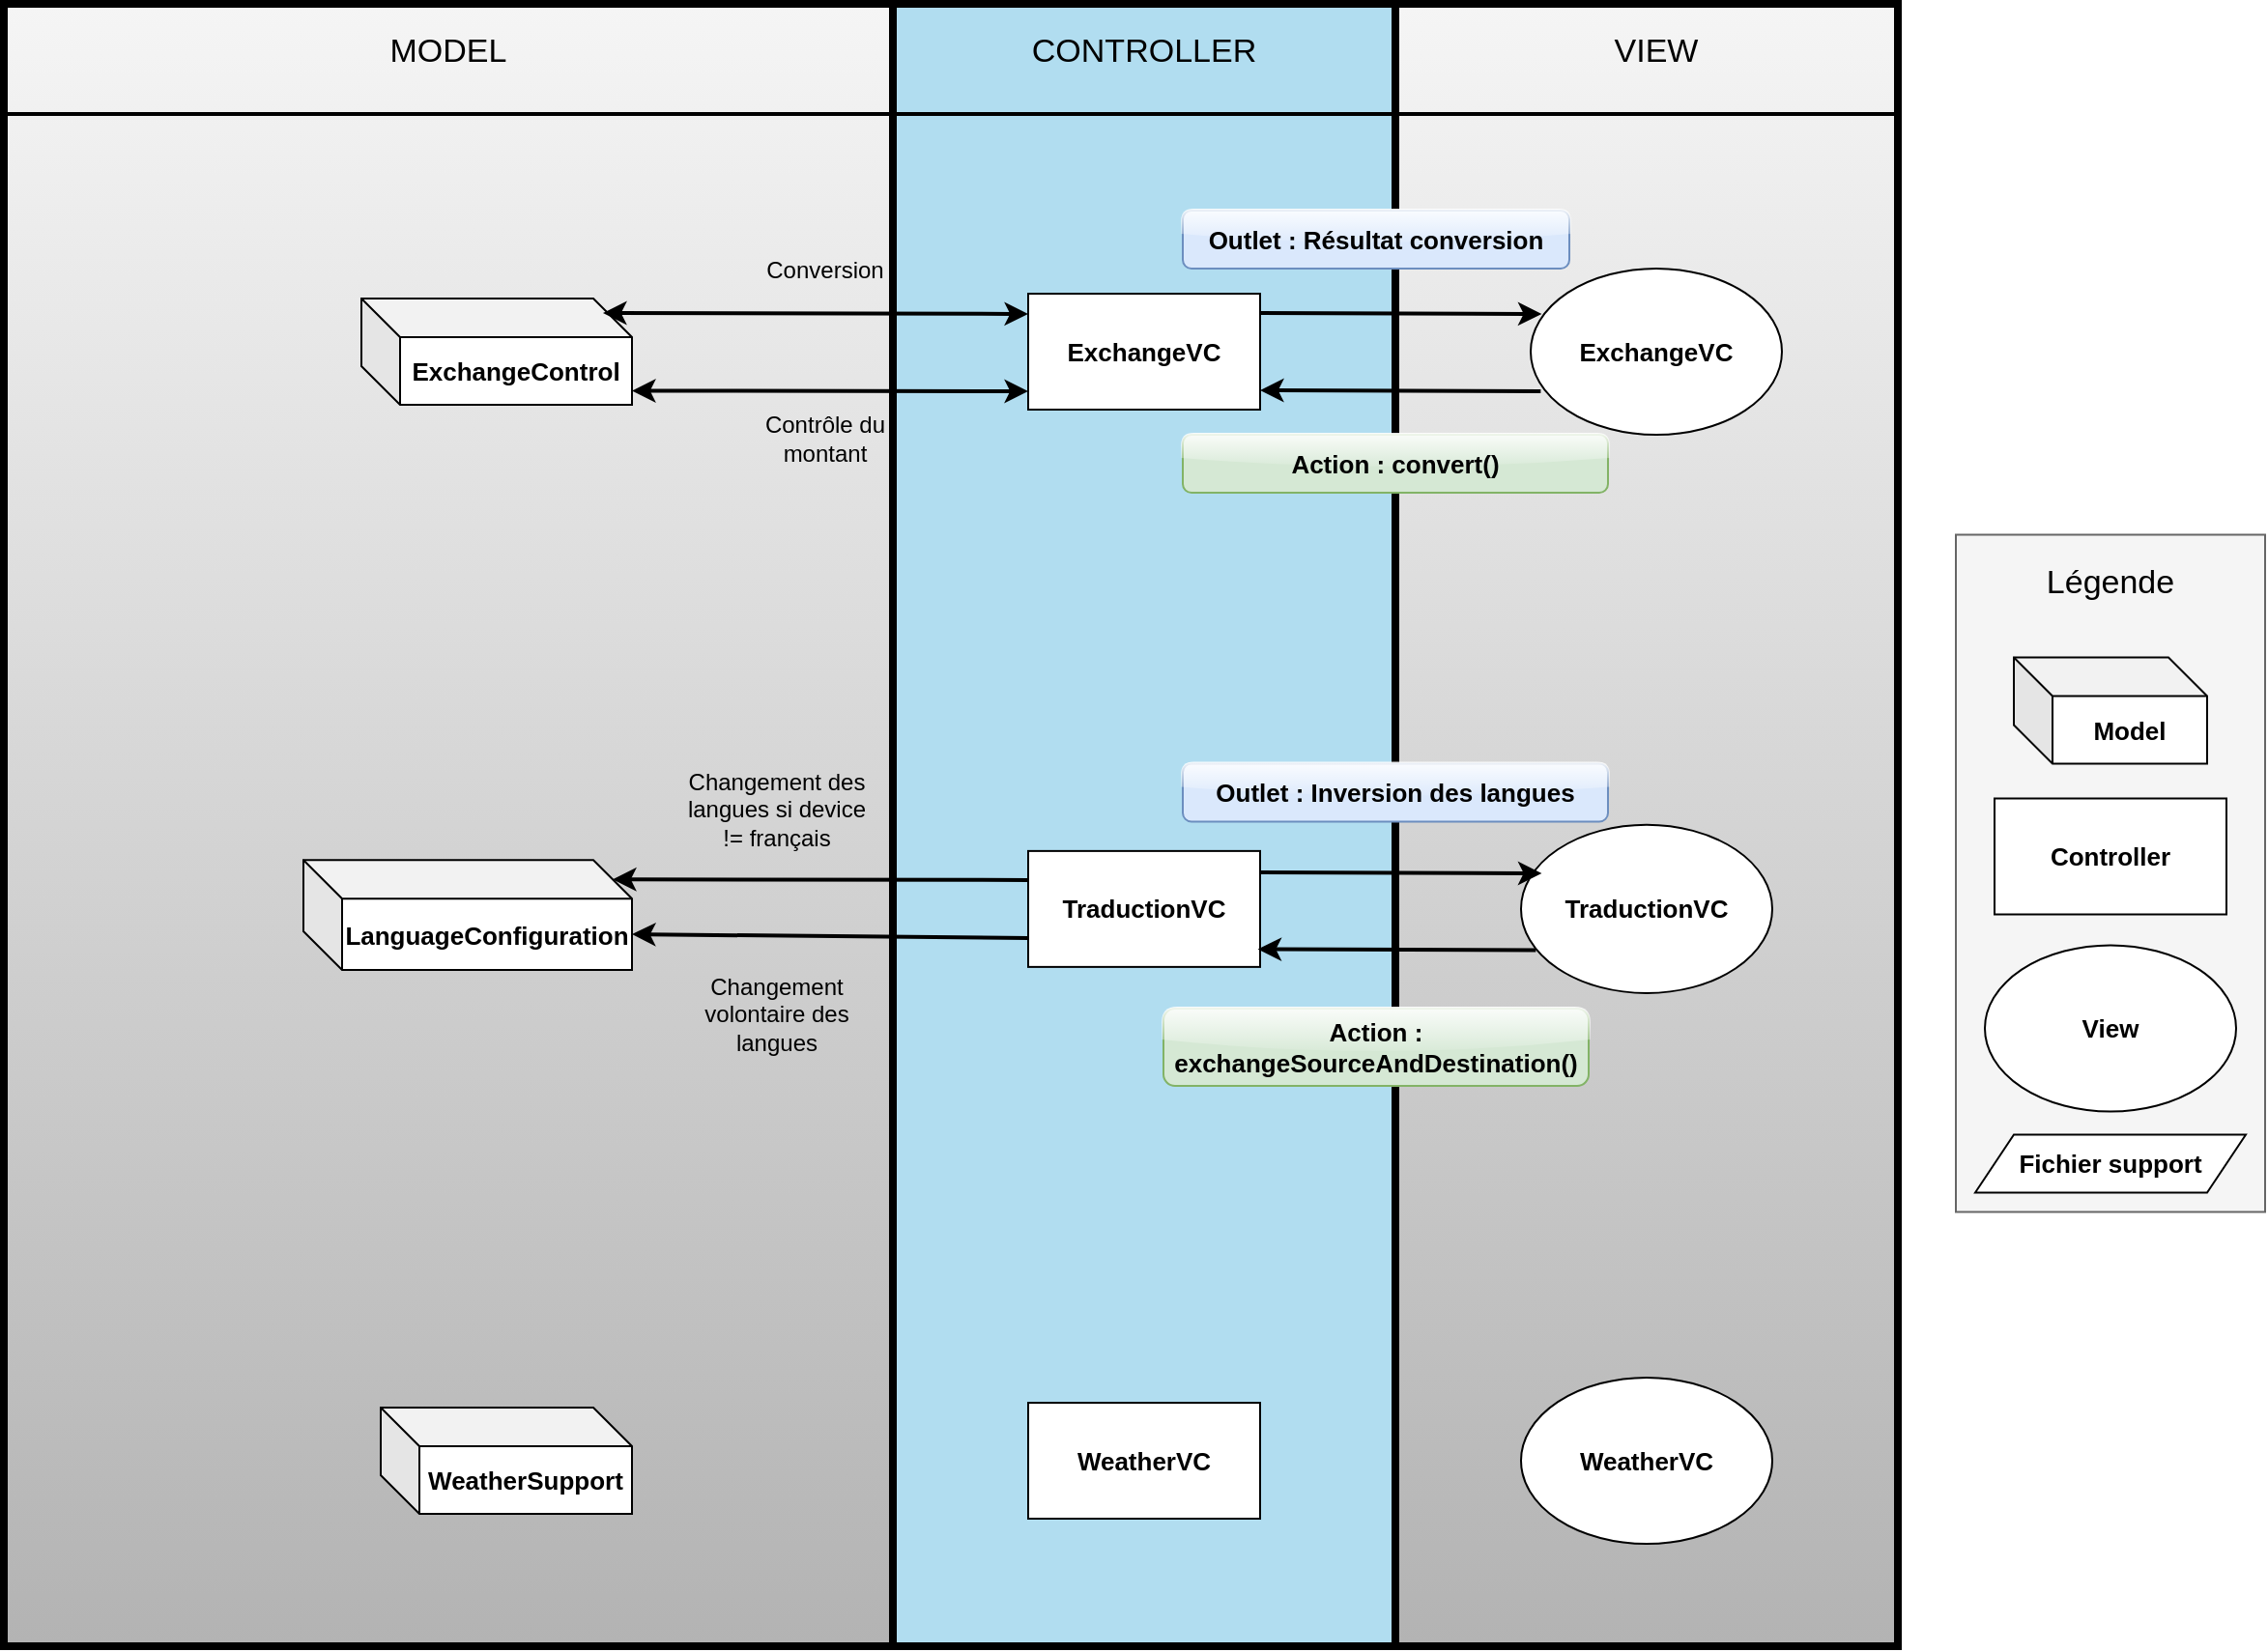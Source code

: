 <mxfile version="20.3.0" type="device"><diagram id="tHw8fG2LdKsyiSrcok4Q" name="Page-1"><mxGraphModel dx="2411" dy="2051" grid="1" gridSize="10" guides="1" tooltips="1" connect="1" arrows="1" fold="1" page="1" pageScale="1" pageWidth="827" pageHeight="1169" math="0" shadow="0"><root><mxCell id="0"/><mxCell id="1" parent="0"/><mxCell id="t1ARkKL---aS1Y9_d_3n-39" value="" style="edgeStyle=orthogonalEdgeStyle;rounded=0;orthogonalLoop=1;jettySize=auto;html=1;strokeWidth=2;startArrow=classic;startFill=1;" edge="1" parent="1" source="t1ARkKL---aS1Y9_d_3n-1" target="t1ARkKL---aS1Y9_d_3n-9"><mxGeometry relative="1" as="geometry"/></mxCell><mxCell id="t1ARkKL---aS1Y9_d_3n-1" value="" style="rounded=0;whiteSpace=wrap;html=1;strokeWidth=4;fillColor=#f5f5f5;strokeColor=#000000;shadow=0;sketch=0;glass=0;fillStyle=auto;fontColor=#333333;gradientColor=#B3B3B3;" vertex="1" parent="1"><mxGeometry x="-50" y="-110" width="460" height="850" as="geometry"/></mxCell><mxCell id="t1ARkKL---aS1Y9_d_3n-2" value="" style="rounded=0;whiteSpace=wrap;html=1;fillColor=#b1ddf0;strokeColor=default;strokeWidth=4;glass=0;" vertex="1" parent="1"><mxGeometry x="410" y="-110" width="260" height="850" as="geometry"/></mxCell><mxCell id="t1ARkKL---aS1Y9_d_3n-3" value="" style="rounded=0;whiteSpace=wrap;html=1;strokeWidth=4;fillColor=#f5f5f5;strokeColor=#000000;glass=0;sketch=0;shadow=0;fontColor=#333333;gradientColor=#B3B3B3;" vertex="1" parent="1"><mxGeometry x="670" y="-110" width="260" height="850" as="geometry"/></mxCell><mxCell id="t1ARkKL---aS1Y9_d_3n-4" value="MODEL" style="text;html=1;strokeColor=none;fillColor=none;align=center;verticalAlign=middle;whiteSpace=wrap;rounded=0;strokeWidth=1;fontSize=17;" vertex="1" parent="1"><mxGeometry x="150" y="-100" width="60" height="30" as="geometry"/></mxCell><mxCell id="t1ARkKL---aS1Y9_d_3n-5" value="CONTROLLER" style="text;html=1;strokeColor=none;fillColor=none;align=center;verticalAlign=middle;whiteSpace=wrap;rounded=0;fontSize=17;" vertex="1" parent="1"><mxGeometry x="510" y="-100" width="60" height="30" as="geometry"/></mxCell><mxCell id="t1ARkKL---aS1Y9_d_3n-6" value="VIEW" style="text;html=1;strokeColor=none;fillColor=none;align=center;verticalAlign=middle;whiteSpace=wrap;rounded=0;fontSize=17;" vertex="1" parent="1"><mxGeometry x="775" y="-100" width="60" height="30" as="geometry"/></mxCell><mxCell id="t1ARkKL---aS1Y9_d_3n-7" value="" style="endArrow=none;html=1;rounded=0;strokeWidth=2;entryX=1;entryY=0.067;entryDx=0;entryDy=0;entryPerimeter=0;exitX=0;exitY=0.067;exitDx=0;exitDy=0;exitPerimeter=0;" edge="1" parent="1"><mxGeometry width="50" height="50" relative="1" as="geometry"><mxPoint x="-50" y="-53.05" as="sourcePoint"/><mxPoint x="930" y="-53.05" as="targetPoint"/></mxGeometry></mxCell><mxCell id="t1ARkKL---aS1Y9_d_3n-8" value="ExchangeVC" style="rounded=0;whiteSpace=wrap;html=1;fontStyle=1;fontSize=13;" vertex="1" parent="1"><mxGeometry x="480" y="40" width="120" height="60" as="geometry"/></mxCell><mxCell id="t1ARkKL---aS1Y9_d_3n-9" value="TraductionVC" style="rounded=0;whiteSpace=wrap;html=1;fontStyle=1;fontSize=13;" vertex="1" parent="1"><mxGeometry x="480" y="328.44" width="120" height="60" as="geometry"/></mxCell><mxCell id="t1ARkKL---aS1Y9_d_3n-10" value="WeatherVC" style="rounded=0;whiteSpace=wrap;html=1;fontStyle=1;fontSize=13;" vertex="1" parent="1"><mxGeometry x="480" y="614" width="120" height="60" as="geometry"/></mxCell><mxCell id="t1ARkKL---aS1Y9_d_3n-11" value="ExchangeVC" style="ellipse;whiteSpace=wrap;html=1;fontStyle=1;fontSize=13;" vertex="1" parent="1"><mxGeometry x="740" y="27" width="130" height="86" as="geometry"/></mxCell><mxCell id="t1ARkKL---aS1Y9_d_3n-12" value="TraductionVC" style="ellipse;whiteSpace=wrap;html=1;fontStyle=1;fontSize=13;" vertex="1" parent="1"><mxGeometry x="735" y="314.88" width="130" height="87.13" as="geometry"/></mxCell><mxCell id="t1ARkKL---aS1Y9_d_3n-13" value="WeatherVC" style="ellipse;whiteSpace=wrap;html=1;fontStyle=1;fontSize=13;" vertex="1" parent="1"><mxGeometry x="735" y="601" width="130" height="86" as="geometry"/></mxCell><mxCell id="t1ARkKL---aS1Y9_d_3n-14" value="" style="rounded=0;whiteSpace=wrap;html=1;shadow=0;glass=0;labelBackgroundColor=none;sketch=0;fillStyle=auto;strokeColor=#666666;strokeWidth=1;fontSize=13;fontColor=#333333;fillColor=#f5f5f5;" vertex="1" parent="1"><mxGeometry x="960" y="164.75" width="160" height="350.5" as="geometry"/></mxCell><mxCell id="t1ARkKL---aS1Y9_d_3n-15" value="Model" style="shape=cube;whiteSpace=wrap;html=1;boundedLbl=1;backgroundOutline=1;darkOpacity=0.05;darkOpacity2=0.1;fontSize=13;fontStyle=1" vertex="1" parent="1"><mxGeometry x="990" y="228.25" width="100" height="55" as="geometry"/></mxCell><mxCell id="t1ARkKL---aS1Y9_d_3n-16" value="Controller" style="rounded=0;whiteSpace=wrap;html=1;fontSize=13;fontStyle=1" vertex="1" parent="1"><mxGeometry x="980" y="301.25" width="120" height="60" as="geometry"/></mxCell><mxCell id="t1ARkKL---aS1Y9_d_3n-17" value="View" style="ellipse;whiteSpace=wrap;html=1;fontSize=13;fontStyle=1" vertex="1" parent="1"><mxGeometry x="975" y="377.25" width="130" height="86" as="geometry"/></mxCell><mxCell id="t1ARkKL---aS1Y9_d_3n-18" value="Fichier support" style="shape=parallelogram;perimeter=parallelogramPerimeter;whiteSpace=wrap;html=1;fixedSize=1;fontSize=13;fontStyle=1" vertex="1" parent="1"><mxGeometry x="970" y="475.25" width="140" height="30" as="geometry"/></mxCell><mxCell id="t1ARkKL---aS1Y9_d_3n-19" value="Légende" style="text;html=1;strokeColor=none;fillColor=none;align=center;verticalAlign=middle;whiteSpace=wrap;rounded=0;shadow=0;glass=0;labelBackgroundColor=none;sketch=0;fillStyle=auto;strokeWidth=1;fontSize=17;fontColor=#000000;" vertex="1" parent="1"><mxGeometry x="1010" y="175.25" width="60" height="30" as="geometry"/></mxCell><mxCell id="t1ARkKL---aS1Y9_d_3n-20" value="ExchangeControl" style="shape=cube;whiteSpace=wrap;html=1;boundedLbl=1;backgroundOutline=1;darkOpacity=0.05;darkOpacity2=0.1;fontSize=13;fontStyle=1" vertex="1" parent="1"><mxGeometry x="135" y="42.5" width="140" height="55" as="geometry"/></mxCell><mxCell id="t1ARkKL---aS1Y9_d_3n-58" style="edgeStyle=none;rounded=0;orthogonalLoop=1;jettySize=auto;html=1;exitX=0;exitY=0;exitDx=160;exitDy=10;exitPerimeter=0;entryX=0;entryY=0.25;entryDx=0;entryDy=0;strokeWidth=2;startArrow=classic;startFill=1;endArrow=none;endFill=0;" edge="1" parent="1" source="t1ARkKL---aS1Y9_d_3n-21" target="t1ARkKL---aS1Y9_d_3n-9"><mxGeometry relative="1" as="geometry"/></mxCell><mxCell id="t1ARkKL---aS1Y9_d_3n-59" style="edgeStyle=none;rounded=0;orthogonalLoop=1;jettySize=auto;html=1;exitX=0;exitY=0;exitDx=170;exitDy=38.44;exitPerimeter=0;entryX=0;entryY=0.75;entryDx=0;entryDy=0;strokeWidth=2;startArrow=classic;startFill=1;endArrow=none;endFill=0;" edge="1" parent="1" source="t1ARkKL---aS1Y9_d_3n-21" target="t1ARkKL---aS1Y9_d_3n-9"><mxGeometry relative="1" as="geometry"/></mxCell><mxCell id="t1ARkKL---aS1Y9_d_3n-21" value="LanguageConfiguration" style="shape=cube;whiteSpace=wrap;html=1;boundedLbl=1;backgroundOutline=1;darkOpacity=0.05;darkOpacity2=0.1;fontSize=13;fontStyle=1" vertex="1" parent="1"><mxGeometry x="105" y="333.12" width="170" height="56.88" as="geometry"/></mxCell><mxCell id="t1ARkKL---aS1Y9_d_3n-22" value="WeatherSupport" style="shape=cube;whiteSpace=wrap;html=1;boundedLbl=1;backgroundOutline=1;darkOpacity=0.05;darkOpacity2=0.1;fontSize=13;fontStyle=1" vertex="1" parent="1"><mxGeometry x="145" y="616.5" width="130" height="55" as="geometry"/></mxCell><mxCell id="t1ARkKL---aS1Y9_d_3n-25" style="edgeStyle=none;rounded=0;orthogonalLoop=1;jettySize=auto;html=1;exitX=1;exitY=0;exitDx=0;exitDy=0;strokeWidth=2;entryX=0.044;entryY=0.273;entryDx=0;entryDy=0;entryPerimeter=0;" edge="1" parent="1" target="t1ARkKL---aS1Y9_d_3n-11"><mxGeometry relative="1" as="geometry"><mxPoint x="600" y="50" as="sourcePoint"/><mxPoint x="740" y="51" as="targetPoint"/></mxGeometry></mxCell><mxCell id="t1ARkKL---aS1Y9_d_3n-26" style="edgeStyle=none;rounded=0;orthogonalLoop=1;jettySize=auto;html=1;entryX=1;entryY=1;entryDx=0;entryDy=0;strokeWidth=2;exitX=0.04;exitY=0.738;exitDx=0;exitDy=0;exitPerimeter=0;" edge="1" parent="1" source="t1ARkKL---aS1Y9_d_3n-11"><mxGeometry relative="1" as="geometry"><mxPoint x="740" y="90" as="sourcePoint"/><mxPoint x="600" y="90" as="targetPoint"/></mxGeometry></mxCell><mxCell id="t1ARkKL---aS1Y9_d_3n-27" value="Action : convert()" style="text;html=1;strokeColor=#82b366;fillColor=#d5e8d4;align=center;verticalAlign=middle;whiteSpace=wrap;rounded=1;glass=1;fontSize=13;fontStyle=1" vertex="1" parent="1"><mxGeometry x="560" y="113" width="220" height="30" as="geometry"/></mxCell><mxCell id="t1ARkKL---aS1Y9_d_3n-28" style="edgeStyle=none;rounded=0;orthogonalLoop=1;jettySize=auto;html=1;strokeWidth=2;exitX=0.04;exitY=0.738;exitDx=0;exitDy=0;exitPerimeter=0;startArrow=classic;startFill=1;entryX=1;entryY=0.868;entryDx=0;entryDy=0;entryPerimeter=0;" edge="1" parent="1" target="t1ARkKL---aS1Y9_d_3n-20"><mxGeometry relative="1" as="geometry"><mxPoint x="480.0" y="90.468" as="sourcePoint"/><mxPoint x="280" y="90" as="targetPoint"/></mxGeometry></mxCell><mxCell id="t1ARkKL---aS1Y9_d_3n-29" style="edgeStyle=none;rounded=0;orthogonalLoop=1;jettySize=auto;html=1;strokeWidth=2;entryX=0.044;entryY=0.273;entryDx=0;entryDy=0;entryPerimeter=0;startArrow=classic;startFill=1;" edge="1" parent="1"><mxGeometry relative="1" as="geometry"><mxPoint x="260" y="50" as="sourcePoint"/><mxPoint x="480.0" y="50.478" as="targetPoint"/></mxGeometry></mxCell><mxCell id="t1ARkKL---aS1Y9_d_3n-30" value="Contrôle du montant" style="text;html=1;strokeColor=none;fillColor=none;align=center;verticalAlign=middle;whiteSpace=wrap;rounded=0;" vertex="1" parent="1"><mxGeometry x="320" y="100" width="110" height="30" as="geometry"/></mxCell><mxCell id="t1ARkKL---aS1Y9_d_3n-32" value="Conversion" style="text;html=1;strokeColor=none;fillColor=none;align=center;verticalAlign=middle;whiteSpace=wrap;rounded=0;" vertex="1" parent="1"><mxGeometry x="320" y="12.5" width="110" height="30" as="geometry"/></mxCell><mxCell id="t1ARkKL---aS1Y9_d_3n-34" value="Outlet : Résultat conversion" style="text;html=1;strokeColor=#6c8ebf;fillColor=#dae8fc;align=center;verticalAlign=middle;whiteSpace=wrap;rounded=1;glass=1;fontSize=13;fontStyle=1" vertex="1" parent="1"><mxGeometry x="560" y="-3" width="200" height="30" as="geometry"/></mxCell><mxCell id="t1ARkKL---aS1Y9_d_3n-53" style="edgeStyle=none;rounded=0;orthogonalLoop=1;jettySize=auto;html=1;entryX=0.99;entryY=0.847;entryDx=0;entryDy=0;strokeWidth=2;exitX=0.059;exitY=0.745;exitDx=0;exitDy=0;entryPerimeter=0;exitPerimeter=0;" edge="1" parent="1" source="t1ARkKL---aS1Y9_d_3n-12" target="t1ARkKL---aS1Y9_d_3n-9"><mxGeometry relative="1" as="geometry"><mxPoint x="745.2" y="361.718" as="sourcePoint"/><mxPoint x="600" y="361.25" as="targetPoint"/></mxGeometry></mxCell><mxCell id="t1ARkKL---aS1Y9_d_3n-54" value="Action : exchangeSourceAndDestination()" style="text;html=1;strokeColor=#82b366;fillColor=#d5e8d4;align=center;verticalAlign=middle;whiteSpace=wrap;rounded=1;glass=1;fontSize=13;fontStyle=1" vertex="1" parent="1"><mxGeometry x="550" y="410" width="220" height="40" as="geometry"/></mxCell><mxCell id="t1ARkKL---aS1Y9_d_3n-57" value="Changement volontaire des langues" style="text;html=1;strokeColor=none;fillColor=none;align=center;verticalAlign=middle;whiteSpace=wrap;rounded=0;" vertex="1" parent="1"><mxGeometry x="300" y="388.44" width="100" height="50" as="geometry"/></mxCell><mxCell id="t1ARkKL---aS1Y9_d_3n-60" value="Changement des langues si device != français" style="text;html=1;strokeColor=none;fillColor=none;align=center;verticalAlign=middle;whiteSpace=wrap;rounded=0;" vertex="1" parent="1"><mxGeometry x="300" y="285.32" width="100" height="43.12" as="geometry"/></mxCell><mxCell id="t1ARkKL---aS1Y9_d_3n-62" value="Outlet : Inversion des langues" style="text;html=1;strokeColor=#6c8ebf;fillColor=#dae8fc;align=center;verticalAlign=middle;whiteSpace=wrap;rounded=1;glass=1;fontSize=13;fontStyle=1" vertex="1" parent="1"><mxGeometry x="560" y="283.25" width="220" height="30" as="geometry"/></mxCell><mxCell id="t1ARkKL---aS1Y9_d_3n-63" style="edgeStyle=none;rounded=0;orthogonalLoop=1;jettySize=auto;html=1;exitX=1;exitY=0;exitDx=0;exitDy=0;strokeWidth=2;entryX=0.044;entryY=0.273;entryDx=0;entryDy=0;entryPerimeter=0;" edge="1" parent="1"><mxGeometry relative="1" as="geometry"><mxPoint x="600" y="339.52" as="sourcePoint"/><mxPoint x="745.72" y="339.998" as="targetPoint"/></mxGeometry></mxCell></root></mxGraphModel></diagram></mxfile>